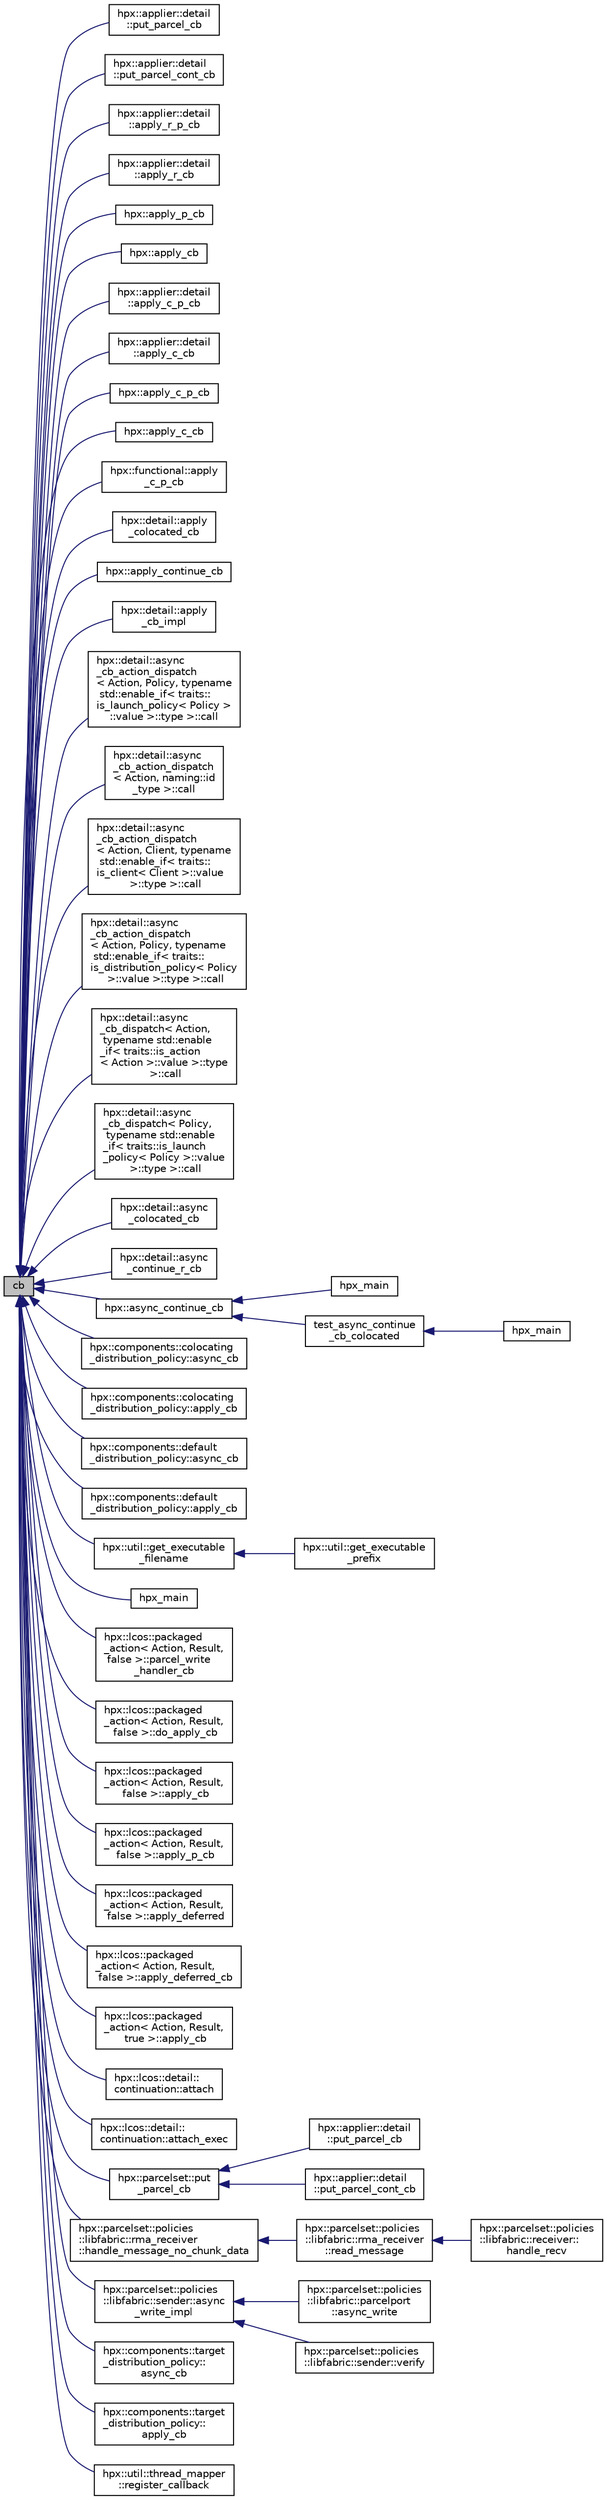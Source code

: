 digraph "cb"
{
  edge [fontname="Helvetica",fontsize="10",labelfontname="Helvetica",labelfontsize="10"];
  node [fontname="Helvetica",fontsize="10",shape=record];
  rankdir="LR";
  Node62 [label="cb",height=0.2,width=0.4,color="black", fillcolor="grey75", style="filled", fontcolor="black"];
  Node62 -> Node63 [dir="back",color="midnightblue",fontsize="10",style="solid",fontname="Helvetica"];
  Node63 [label="hpx::applier::detail\l::put_parcel_cb",height=0.2,width=0.4,color="black", fillcolor="white", style="filled",URL="$d1/d2a/namespacehpx_1_1applier_1_1detail.html#afec2bd5cdb2d5851a575896053cb5391"];
  Node62 -> Node64 [dir="back",color="midnightblue",fontsize="10",style="solid",fontname="Helvetica"];
  Node64 [label="hpx::applier::detail\l::put_parcel_cont_cb",height=0.2,width=0.4,color="black", fillcolor="white", style="filled",URL="$d1/d2a/namespacehpx_1_1applier_1_1detail.html#a42ab244127540bf32b7b7bcc3bb88daa"];
  Node62 -> Node65 [dir="back",color="midnightblue",fontsize="10",style="solid",fontname="Helvetica"];
  Node65 [label="hpx::applier::detail\l::apply_r_p_cb",height=0.2,width=0.4,color="black", fillcolor="white", style="filled",URL="$d1/d2a/namespacehpx_1_1applier_1_1detail.html#a28553d84fd9a1b012cc5f64db05aa308"];
  Node62 -> Node66 [dir="back",color="midnightblue",fontsize="10",style="solid",fontname="Helvetica"];
  Node66 [label="hpx::applier::detail\l::apply_r_cb",height=0.2,width=0.4,color="black", fillcolor="white", style="filled",URL="$d1/d2a/namespacehpx_1_1applier_1_1detail.html#a9459531fc22b94168213fcc421dae353"];
  Node62 -> Node67 [dir="back",color="midnightblue",fontsize="10",style="solid",fontname="Helvetica"];
  Node67 [label="hpx::apply_p_cb",height=0.2,width=0.4,color="black", fillcolor="white", style="filled",URL="$d8/d83/namespacehpx.html#a6029483d664d6f43e093ad3bbb6eb8d3"];
  Node62 -> Node68 [dir="back",color="midnightblue",fontsize="10",style="solid",fontname="Helvetica"];
  Node68 [label="hpx::apply_cb",height=0.2,width=0.4,color="black", fillcolor="white", style="filled",URL="$d8/d83/namespacehpx.html#a93be3dcc9de583ca515412ff05d48a92"];
  Node62 -> Node69 [dir="back",color="midnightblue",fontsize="10",style="solid",fontname="Helvetica"];
  Node69 [label="hpx::applier::detail\l::apply_c_p_cb",height=0.2,width=0.4,color="black", fillcolor="white", style="filled",URL="$d1/d2a/namespacehpx_1_1applier_1_1detail.html#ae5aa2a2ad8ff607a935da59d076baf21"];
  Node62 -> Node70 [dir="back",color="midnightblue",fontsize="10",style="solid",fontname="Helvetica"];
  Node70 [label="hpx::applier::detail\l::apply_c_cb",height=0.2,width=0.4,color="black", fillcolor="white", style="filled",URL="$d1/d2a/namespacehpx_1_1applier_1_1detail.html#a0acb76078d4760024f6f9d3a45e7210d"];
  Node62 -> Node71 [dir="back",color="midnightblue",fontsize="10",style="solid",fontname="Helvetica"];
  Node71 [label="hpx::apply_c_p_cb",height=0.2,width=0.4,color="black", fillcolor="white", style="filled",URL="$d8/d83/namespacehpx.html#a5e84d1b1a7c3aa8b6f770e0541702163"];
  Node62 -> Node72 [dir="back",color="midnightblue",fontsize="10",style="solid",fontname="Helvetica"];
  Node72 [label="hpx::apply_c_cb",height=0.2,width=0.4,color="black", fillcolor="white", style="filled",URL="$d8/d83/namespacehpx.html#ae8e929d96bfb9922e368ee5abf4dd243"];
  Node62 -> Node73 [dir="back",color="midnightblue",fontsize="10",style="solid",fontname="Helvetica"];
  Node73 [label="hpx::functional::apply\l_c_p_cb",height=0.2,width=0.4,color="black", fillcolor="white", style="filled",URL="$df/d40/namespacehpx_1_1functional.html#a3df088b1e670f5cbc00662692e39e546"];
  Node62 -> Node74 [dir="back",color="midnightblue",fontsize="10",style="solid",fontname="Helvetica"];
  Node74 [label="hpx::detail::apply\l_colocated_cb",height=0.2,width=0.4,color="black", fillcolor="white", style="filled",URL="$d5/dbe/namespacehpx_1_1detail.html#ac66fdd13ed68a58f3dee06cd9a636bf4"];
  Node62 -> Node75 [dir="back",color="midnightblue",fontsize="10",style="solid",fontname="Helvetica"];
  Node75 [label="hpx::apply_continue_cb",height=0.2,width=0.4,color="black", fillcolor="white", style="filled",URL="$d8/d83/namespacehpx.html#a12ed15b5302008adbcee7238fc0c7444"];
  Node62 -> Node76 [dir="back",color="midnightblue",fontsize="10",style="solid",fontname="Helvetica"];
  Node76 [label="hpx::detail::apply\l_cb_impl",height=0.2,width=0.4,color="black", fillcolor="white", style="filled",URL="$d5/dbe/namespacehpx_1_1detail.html#a017889aa022ccbd8fb62461e936b9177"];
  Node62 -> Node77 [dir="back",color="midnightblue",fontsize="10",style="solid",fontname="Helvetica"];
  Node77 [label="hpx::detail::async\l_cb_action_dispatch\l\< Action, Policy, typename\l std::enable_if\< traits::\lis_launch_policy\< Policy \>\l::value \>::type \>::call",height=0.2,width=0.4,color="black", fillcolor="white", style="filled",URL="$dd/d7a/structhpx_1_1detail_1_1async__cb__action__dispatch_3_01_action_00_01_policy_00_01typename_01std_0d1cd6377a82a01b26657ac12b8a2027.html#ac42b005bba7e2b17d1f675d06ba51558"];
  Node62 -> Node78 [dir="back",color="midnightblue",fontsize="10",style="solid",fontname="Helvetica"];
  Node78 [label="hpx::detail::async\l_cb_action_dispatch\l\< Action, naming::id\l_type \>::call",height=0.2,width=0.4,color="black", fillcolor="white", style="filled",URL="$dd/d05/structhpx_1_1detail_1_1async__cb__action__dispatch_3_01_action_00_01naming_1_1id__type_01_4.html#a50a48abf794e98ebbab57ecfac59d0e8"];
  Node62 -> Node79 [dir="back",color="midnightblue",fontsize="10",style="solid",fontname="Helvetica"];
  Node79 [label="hpx::detail::async\l_cb_action_dispatch\l\< Action, Client, typename\l std::enable_if\< traits::\lis_client\< Client \>::value\l \>::type \>::call",height=0.2,width=0.4,color="black", fillcolor="white", style="filled",URL="$dc/dd6/structhpx_1_1detail_1_1async__cb__action__dispatch_3_01_action_00_01_client_00_01typename_01std_147d7ef25b58e4bd31ba0c840bb57474.html#a61da8858ae4cc77b14b4ec9437b49b8e"];
  Node62 -> Node80 [dir="back",color="midnightblue",fontsize="10",style="solid",fontname="Helvetica"];
  Node80 [label="hpx::detail::async\l_cb_action_dispatch\l\< Action, Policy, typename\l std::enable_if\< traits::\lis_distribution_policy\< Policy\l \>::value \>::type \>::call",height=0.2,width=0.4,color="black", fillcolor="white", style="filled",URL="$de/d25/structhpx_1_1detail_1_1async__cb__action__dispatch_3_01_action_00_01_policy_00_01typename_01std_f7eacbd99ae4beb9e61e4149e1a2adc8.html#adc380733a66b8f78e59f19350d3f92cc"];
  Node62 -> Node81 [dir="back",color="midnightblue",fontsize="10",style="solid",fontname="Helvetica"];
  Node81 [label="hpx::detail::async\l_cb_dispatch\< Action,\l typename std::enable\l_if\< traits::is_action\l\< Action \>::value \>::type\l \>::call",height=0.2,width=0.4,color="black", fillcolor="white", style="filled",URL="$d1/d00/structhpx_1_1detail_1_1async__cb__dispatch_3_01_action_00_01typename_01std_1_1enable__if_3_01trac0ddfc63f633c87d3ca09fce682dbd82.html#a2fe919e143424b127f2e36ddb9cfc361"];
  Node62 -> Node82 [dir="back",color="midnightblue",fontsize="10",style="solid",fontname="Helvetica"];
  Node82 [label="hpx::detail::async\l_cb_dispatch\< Policy,\l typename std::enable\l_if\< traits::is_launch\l_policy\< Policy \>::value\l \>::type \>::call",height=0.2,width=0.4,color="black", fillcolor="white", style="filled",URL="$d4/d95/structhpx_1_1detail_1_1async__cb__dispatch_3_01_policy_00_01typename_01std_1_1enable__if_3_01tra59842d94d74eb84d1e9d891741e33256.html#a69be3e71d0b2a6422a3e8f72c58327f0"];
  Node62 -> Node83 [dir="back",color="midnightblue",fontsize="10",style="solid",fontname="Helvetica"];
  Node83 [label="hpx::detail::async\l_colocated_cb",height=0.2,width=0.4,color="black", fillcolor="white", style="filled",URL="$d5/dbe/namespacehpx_1_1detail.html#ad9d696bd6f43d07689c8cfbc849da451"];
  Node62 -> Node84 [dir="back",color="midnightblue",fontsize="10",style="solid",fontname="Helvetica"];
  Node84 [label="hpx::detail::async\l_continue_r_cb",height=0.2,width=0.4,color="black", fillcolor="white", style="filled",URL="$d5/dbe/namespacehpx_1_1detail.html#a42c70f5a00fb2cfe3fb1bd09e47b5b65"];
  Node62 -> Node85 [dir="back",color="midnightblue",fontsize="10",style="solid",fontname="Helvetica"];
  Node85 [label="hpx::async_continue_cb",height=0.2,width=0.4,color="black", fillcolor="white", style="filled",URL="$d8/d83/namespacehpx.html#aadb6e057a671936031a9ab63b401fc84"];
  Node85 -> Node86 [dir="back",color="midnightblue",fontsize="10",style="solid",fontname="Helvetica"];
  Node86 [label="hpx_main",height=0.2,width=0.4,color="black", fillcolor="white", style="filled",URL="$df/d37/async__continue__cb_8cpp.html#aefd26dd818037509b2241068d57e3e1d"];
  Node85 -> Node87 [dir="back",color="midnightblue",fontsize="10",style="solid",fontname="Helvetica"];
  Node87 [label="test_async_continue\l_cb_colocated",height=0.2,width=0.4,color="black", fillcolor="white", style="filled",URL="$dd/dce/async__continue__cb__colocated_8cpp.html#aa99d076a2b112058bce08cd88134c158"];
  Node87 -> Node88 [dir="back",color="midnightblue",fontsize="10",style="solid",fontname="Helvetica"];
  Node88 [label="hpx_main",height=0.2,width=0.4,color="black", fillcolor="white", style="filled",URL="$dd/dce/async__continue__cb__colocated_8cpp.html#aefd26dd818037509b2241068d57e3e1d"];
  Node62 -> Node89 [dir="back",color="midnightblue",fontsize="10",style="solid",fontname="Helvetica"];
  Node89 [label="hpx::components::colocating\l_distribution_policy::async_cb",height=0.2,width=0.4,color="black", fillcolor="white", style="filled",URL="$d7/d4c/structhpx_1_1components_1_1colocating__distribution__policy.html#ab6c776a30e59005c61877007cfd58330"];
  Node62 -> Node90 [dir="back",color="midnightblue",fontsize="10",style="solid",fontname="Helvetica"];
  Node90 [label="hpx::components::colocating\l_distribution_policy::apply_cb",height=0.2,width=0.4,color="black", fillcolor="white", style="filled",URL="$d7/d4c/structhpx_1_1components_1_1colocating__distribution__policy.html#acf906ebacd8a91ebb40f07e9ab9a4cae"];
  Node62 -> Node91 [dir="back",color="midnightblue",fontsize="10",style="solid",fontname="Helvetica"];
  Node91 [label="hpx::components::default\l_distribution_policy::async_cb",height=0.2,width=0.4,color="black", fillcolor="white", style="filled",URL="$dc/dba/structhpx_1_1components_1_1default__distribution__policy.html#ae77617621405bb2a6d78e3cd8acb77fe"];
  Node62 -> Node92 [dir="back",color="midnightblue",fontsize="10",style="solid",fontname="Helvetica"];
  Node92 [label="hpx::components::default\l_distribution_policy::apply_cb",height=0.2,width=0.4,color="black", fillcolor="white", style="filled",URL="$dc/dba/structhpx_1_1components_1_1default__distribution__policy.html#afb58fef290f0b7807c7d085c4078b318"];
  Node62 -> Node93 [dir="back",color="midnightblue",fontsize="10",style="solid",fontname="Helvetica"];
  Node93 [label="hpx::util::get_executable\l_filename",height=0.2,width=0.4,color="black", fillcolor="white", style="filled",URL="$df/dad/namespacehpx_1_1util.html#ae52352b653e62149ca19091af4fd22c9"];
  Node93 -> Node94 [dir="back",color="midnightblue",fontsize="10",style="solid",fontname="Helvetica"];
  Node94 [label="hpx::util::get_executable\l_prefix",height=0.2,width=0.4,color="black", fillcolor="white", style="filled",URL="$df/dad/namespacehpx_1_1util.html#a8fe3b30c3533a1e2f50c3101aae6f72e"];
  Node62 -> Node95 [dir="back",color="midnightblue",fontsize="10",style="solid",fontname="Helvetica"];
  Node95 [label="hpx_main",height=0.2,width=0.4,color="black", fillcolor="white", style="filled",URL="$d6/d2f/future__wait_8cpp.html#aaf67a3863f19ff7033e239ebb1204fb7"];
  Node62 -> Node96 [dir="back",color="midnightblue",fontsize="10",style="solid",fontname="Helvetica"];
  Node96 [label="hpx::lcos::packaged\l_action\< Action, Result,\l false \>::parcel_write\l_handler_cb",height=0.2,width=0.4,color="black", fillcolor="white", style="filled",URL="$df/da7/classhpx_1_1lcos_1_1packaged__action_3_01_action_00_01_result_00_01false_01_4.html#a8a2d683054314c33964ea335c96df28f"];
  Node62 -> Node97 [dir="back",color="midnightblue",fontsize="10",style="solid",fontname="Helvetica"];
  Node97 [label="hpx::lcos::packaged\l_action\< Action, Result,\l false \>::do_apply_cb",height=0.2,width=0.4,color="black", fillcolor="white", style="filled",URL="$df/da7/classhpx_1_1lcos_1_1packaged__action_3_01_action_00_01_result_00_01false_01_4.html#ae9e7cb83096eb3fd1b748c39545d66a7"];
  Node62 -> Node98 [dir="back",color="midnightblue",fontsize="10",style="solid",fontname="Helvetica"];
  Node98 [label="hpx::lcos::packaged\l_action\< Action, Result,\l false \>::apply_cb",height=0.2,width=0.4,color="black", fillcolor="white", style="filled",URL="$df/da7/classhpx_1_1lcos_1_1packaged__action_3_01_action_00_01_result_00_01false_01_4.html#ae47dfc6319f8388f5c82d68106768251"];
  Node62 -> Node99 [dir="back",color="midnightblue",fontsize="10",style="solid",fontname="Helvetica"];
  Node99 [label="hpx::lcos::packaged\l_action\< Action, Result,\l false \>::apply_p_cb",height=0.2,width=0.4,color="black", fillcolor="white", style="filled",URL="$df/da7/classhpx_1_1lcos_1_1packaged__action_3_01_action_00_01_result_00_01false_01_4.html#a61237cc18cddd72c5198a4609a09003b"];
  Node62 -> Node100 [dir="back",color="midnightblue",fontsize="10",style="solid",fontname="Helvetica"];
  Node100 [label="hpx::lcos::packaged\l_action\< Action, Result,\l false \>::apply_deferred",height=0.2,width=0.4,color="black", fillcolor="white", style="filled",URL="$df/da7/classhpx_1_1lcos_1_1packaged__action_3_01_action_00_01_result_00_01false_01_4.html#a8fd5f4cac10ce89ac5a155c4ed8e22f2"];
  Node62 -> Node101 [dir="back",color="midnightblue",fontsize="10",style="solid",fontname="Helvetica"];
  Node101 [label="hpx::lcos::packaged\l_action\< Action, Result,\l false \>::apply_deferred_cb",height=0.2,width=0.4,color="black", fillcolor="white", style="filled",URL="$df/da7/classhpx_1_1lcos_1_1packaged__action_3_01_action_00_01_result_00_01false_01_4.html#abead549dc717bcc7be0bb8ac1c63f03b"];
  Node62 -> Node102 [dir="back",color="midnightblue",fontsize="10",style="solid",fontname="Helvetica"];
  Node102 [label="hpx::lcos::packaged\l_action\< Action, Result,\l true \>::apply_cb",height=0.2,width=0.4,color="black", fillcolor="white", style="filled",URL="$db/d7f/classhpx_1_1lcos_1_1packaged__action_3_01_action_00_01_result_00_01true_01_4.html#a6b023b13d50ecca5d46e34e537c38cd1"];
  Node62 -> Node103 [dir="back",color="midnightblue",fontsize="10",style="solid",fontname="Helvetica"];
  Node103 [label="hpx::lcos::detail::\lcontinuation::attach",height=0.2,width=0.4,color="black", fillcolor="white", style="filled",URL="$d9/dc0/classhpx_1_1lcos_1_1detail_1_1continuation.html#ae02745f5df5af32bf6926943833634ac"];
  Node62 -> Node104 [dir="back",color="midnightblue",fontsize="10",style="solid",fontname="Helvetica"];
  Node104 [label="hpx::lcos::detail::\lcontinuation::attach_exec",height=0.2,width=0.4,color="black", fillcolor="white", style="filled",URL="$d9/dc0/classhpx_1_1lcos_1_1detail_1_1continuation.html#a52c6b3f0457d3cc7ba5eb8f8aeec0ab2"];
  Node62 -> Node105 [dir="back",color="midnightblue",fontsize="10",style="solid",fontname="Helvetica"];
  Node105 [label="hpx::parcelset::put\l_parcel_cb",height=0.2,width=0.4,color="black", fillcolor="white", style="filled",URL="$d4/d41/namespacehpx_1_1parcelset.html#a44a60f48094a44cbb7f52b7807dc56ff"];
  Node105 -> Node106 [dir="back",color="midnightblue",fontsize="10",style="solid",fontname="Helvetica"];
  Node106 [label="hpx::applier::detail\l::put_parcel_cb",height=0.2,width=0.4,color="black", fillcolor="white", style="filled",URL="$d1/d2a/namespacehpx_1_1applier_1_1detail.html#a96b7471f7a59fa4d3d298e562507c339"];
  Node105 -> Node107 [dir="back",color="midnightblue",fontsize="10",style="solid",fontname="Helvetica"];
  Node107 [label="hpx::applier::detail\l::put_parcel_cont_cb",height=0.2,width=0.4,color="black", fillcolor="white", style="filled",URL="$d1/d2a/namespacehpx_1_1applier_1_1detail.html#acb5d7569cd53998c51e4b48f09d62e83"];
  Node62 -> Node108 [dir="back",color="midnightblue",fontsize="10",style="solid",fontname="Helvetica"];
  Node108 [label="hpx::parcelset::policies\l::libfabric::rma_receiver\l::handle_message_no_chunk_data",height=0.2,width=0.4,color="black", fillcolor="white", style="filled",URL="$d4/d56/structhpx_1_1parcelset_1_1policies_1_1libfabric_1_1rma__receiver.html#a5f733273eb750f3882c036c2435f5c26"];
  Node108 -> Node109 [dir="back",color="midnightblue",fontsize="10",style="solid",fontname="Helvetica"];
  Node109 [label="hpx::parcelset::policies\l::libfabric::rma_receiver\l::read_message",height=0.2,width=0.4,color="black", fillcolor="white", style="filled",URL="$d4/d56/structhpx_1_1parcelset_1_1policies_1_1libfabric_1_1rma__receiver.html#a687e3e9569a57b6bd48220ecd7ef2394"];
  Node109 -> Node110 [dir="back",color="midnightblue",fontsize="10",style="solid",fontname="Helvetica"];
  Node110 [label="hpx::parcelset::policies\l::libfabric::receiver::\lhandle_recv",height=0.2,width=0.4,color="black", fillcolor="white", style="filled",URL="$d9/df5/structhpx_1_1parcelset_1_1policies_1_1libfabric_1_1receiver.html#ae18eac5b1593bc79ba31cf828177d611"];
  Node62 -> Node111 [dir="back",color="midnightblue",fontsize="10",style="solid",fontname="Helvetica"];
  Node111 [label="hpx::parcelset::policies\l::libfabric::sender::async\l_write_impl",height=0.2,width=0.4,color="black", fillcolor="white", style="filled",URL="$dc/d51/structhpx_1_1parcelset_1_1policies_1_1libfabric_1_1sender.html#adea231b4af347f936a08e0e4c773ab27"];
  Node111 -> Node112 [dir="back",color="midnightblue",fontsize="10",style="solid",fontname="Helvetica"];
  Node112 [label="hpx::parcelset::policies\l::libfabric::parcelport\l::async_write",height=0.2,width=0.4,color="black", fillcolor="white", style="filled",URL="$dc/d91/structhpx_1_1parcelset_1_1policies_1_1libfabric_1_1parcelport.html#a0a141201dc86244ea52c8199b0aae836"];
  Node111 -> Node113 [dir="back",color="midnightblue",fontsize="10",style="solid",fontname="Helvetica"];
  Node113 [label="hpx::parcelset::policies\l::libfabric::sender::verify",height=0.2,width=0.4,color="black", fillcolor="white", style="filled",URL="$dc/d51/structhpx_1_1parcelset_1_1policies_1_1libfabric_1_1sender.html#a6bb118c55aa4f3d85d10ef778ed4d102"];
  Node62 -> Node114 [dir="back",color="midnightblue",fontsize="10",style="solid",fontname="Helvetica"];
  Node114 [label="hpx::components::target\l_distribution_policy::\lasync_cb",height=0.2,width=0.4,color="black", fillcolor="white", style="filled",URL="$d4/dc8/structhpx_1_1components_1_1target__distribution__policy.html#af5349627afa5c6ba465ae6f0011c512b"];
  Node62 -> Node115 [dir="back",color="midnightblue",fontsize="10",style="solid",fontname="Helvetica"];
  Node115 [label="hpx::components::target\l_distribution_policy::\lapply_cb",height=0.2,width=0.4,color="black", fillcolor="white", style="filled",URL="$d4/dc8/structhpx_1_1components_1_1target__distribution__policy.html#a9cefed99e44df371100964b838ba4596"];
  Node62 -> Node116 [dir="back",color="midnightblue",fontsize="10",style="solid",fontname="Helvetica"];
  Node116 [label="hpx::util::thread_mapper\l::register_callback",height=0.2,width=0.4,color="black", fillcolor="white", style="filled",URL="$d8/d18/classhpx_1_1util_1_1thread__mapper.html#a49af50808d03c5d6cd48370ad1bf7d4b"];
}
